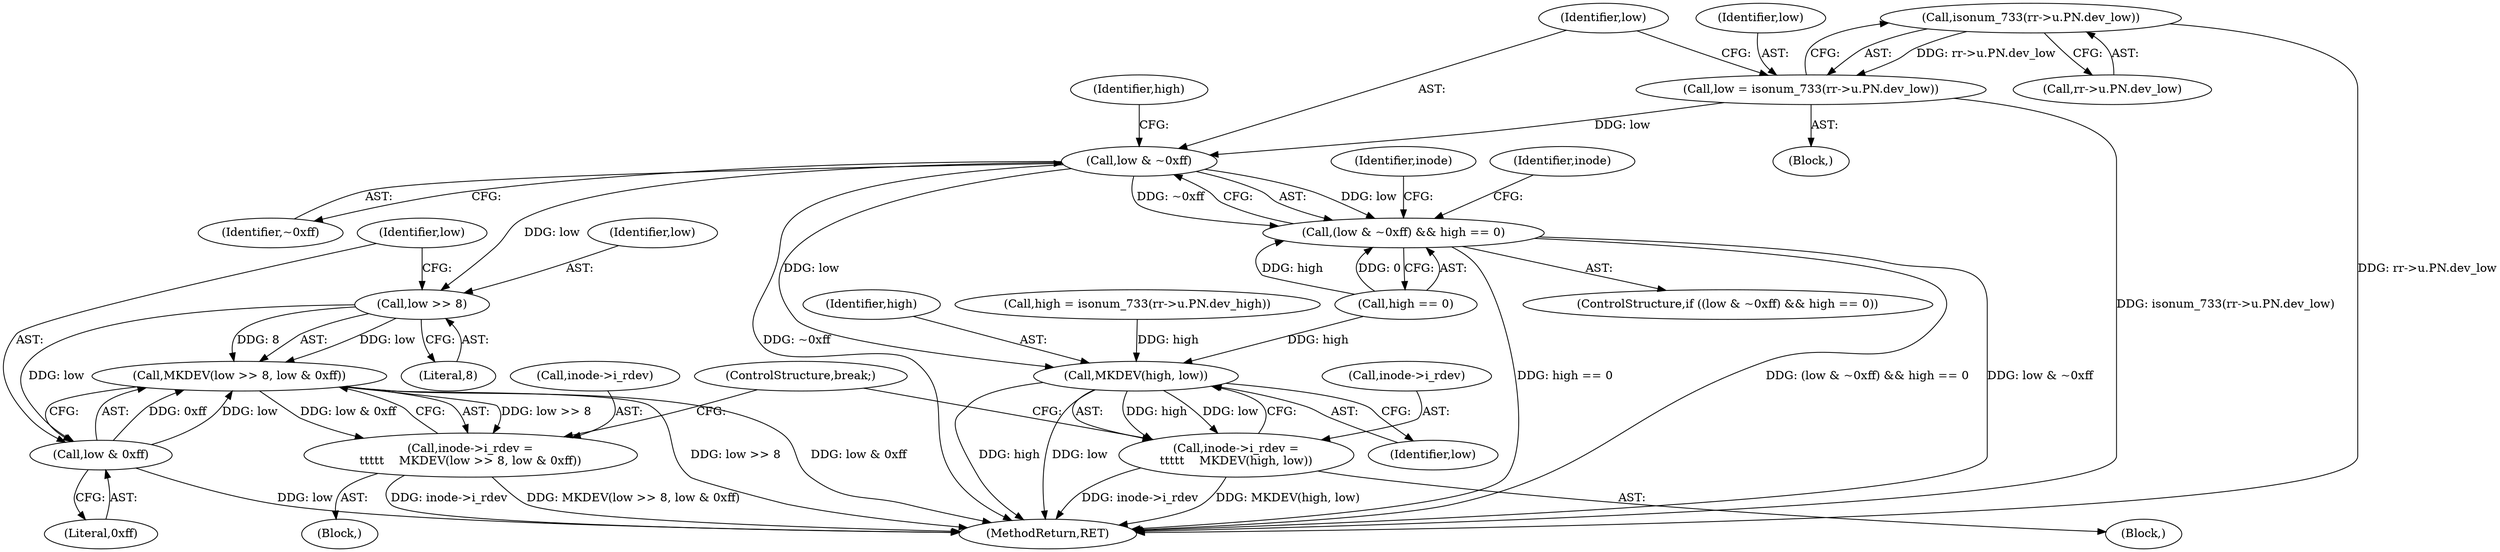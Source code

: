 digraph "0_linux_4e2024624e678f0ebb916e6192bd23c1f9fdf696@pointer" {
"1000398" [label="(Call,isonum_733(rr->u.PN.dev_low))"];
"1000396" [label="(Call,low = isonum_733(rr->u.PN.dev_low))"];
"1000408" [label="(Call,low & ~0xff)"];
"1000407" [label="(Call,(low & ~0xff) && high == 0)"];
"1000420" [label="(Call,low >> 8)"];
"1000419" [label="(Call,MKDEV(low >> 8, low & 0xff))"];
"1000415" [label="(Call,inode->i_rdev =\n\t\t\t\t\t    MKDEV(low >> 8, low & 0xff))"];
"1000423" [label="(Call,low & 0xff)"];
"1000432" [label="(Call,MKDEV(high, low))"];
"1000428" [label="(Call,inode->i_rdev =\n\t\t\t\t\t    MKDEV(high, low))"];
"1000424" [label="(Identifier,low)"];
"1000406" [label="(ControlStructure,if ((low & ~0xff) && high == 0))"];
"1000386" [label="(Call,high = isonum_733(rr->u.PN.dev_high))"];
"1000432" [label="(Call,MKDEV(high, low))"];
"1000408" [label="(Call,low & ~0xff)"];
"1000412" [label="(Identifier,high)"];
"1000423" [label="(Call,low & 0xff)"];
"1000422" [label="(Literal,8)"];
"1000419" [label="(Call,MKDEV(low >> 8, low & 0xff))"];
"1000398" [label="(Call,isonum_733(rr->u.PN.dev_low))"];
"1000420" [label="(Call,low >> 8)"];
"1000435" [label="(ControlStructure,break;)"];
"1000434" [label="(Identifier,low)"];
"1001009" [label="(MethodReturn,RET)"];
"1000399" [label="(Call,rr->u.PN.dev_low)"];
"1000427" [label="(Block,)"];
"1000411" [label="(Call,high == 0)"];
"1000414" [label="(Block,)"];
"1000433" [label="(Identifier,high)"];
"1000410" [label="(Identifier,~0xff)"];
"1000407" [label="(Call,(low & ~0xff) && high == 0)"];
"1000429" [label="(Call,inode->i_rdev)"];
"1000383" [label="(Block,)"];
"1000430" [label="(Identifier,inode)"];
"1000417" [label="(Identifier,inode)"];
"1000421" [label="(Identifier,low)"];
"1000415" [label="(Call,inode->i_rdev =\n\t\t\t\t\t    MKDEV(low >> 8, low & 0xff))"];
"1000428" [label="(Call,inode->i_rdev =\n\t\t\t\t\t    MKDEV(high, low))"];
"1000416" [label="(Call,inode->i_rdev)"];
"1000425" [label="(Literal,0xff)"];
"1000397" [label="(Identifier,low)"];
"1000396" [label="(Call,low = isonum_733(rr->u.PN.dev_low))"];
"1000409" [label="(Identifier,low)"];
"1000398" -> "1000396"  [label="AST: "];
"1000398" -> "1000399"  [label="CFG: "];
"1000399" -> "1000398"  [label="AST: "];
"1000396" -> "1000398"  [label="CFG: "];
"1000398" -> "1001009"  [label="DDG: rr->u.PN.dev_low"];
"1000398" -> "1000396"  [label="DDG: rr->u.PN.dev_low"];
"1000396" -> "1000383"  [label="AST: "];
"1000397" -> "1000396"  [label="AST: "];
"1000409" -> "1000396"  [label="CFG: "];
"1000396" -> "1001009"  [label="DDG: isonum_733(rr->u.PN.dev_low)"];
"1000396" -> "1000408"  [label="DDG: low"];
"1000408" -> "1000407"  [label="AST: "];
"1000408" -> "1000410"  [label="CFG: "];
"1000409" -> "1000408"  [label="AST: "];
"1000410" -> "1000408"  [label="AST: "];
"1000412" -> "1000408"  [label="CFG: "];
"1000407" -> "1000408"  [label="CFG: "];
"1000408" -> "1001009"  [label="DDG: ~0xff"];
"1000408" -> "1000407"  [label="DDG: low"];
"1000408" -> "1000407"  [label="DDG: ~0xff"];
"1000408" -> "1000420"  [label="DDG: low"];
"1000408" -> "1000432"  [label="DDG: low"];
"1000407" -> "1000406"  [label="AST: "];
"1000407" -> "1000411"  [label="CFG: "];
"1000411" -> "1000407"  [label="AST: "];
"1000417" -> "1000407"  [label="CFG: "];
"1000430" -> "1000407"  [label="CFG: "];
"1000407" -> "1001009"  [label="DDG: high == 0"];
"1000407" -> "1001009"  [label="DDG: (low & ~0xff) && high == 0"];
"1000407" -> "1001009"  [label="DDG: low & ~0xff"];
"1000411" -> "1000407"  [label="DDG: high"];
"1000411" -> "1000407"  [label="DDG: 0"];
"1000420" -> "1000419"  [label="AST: "];
"1000420" -> "1000422"  [label="CFG: "];
"1000421" -> "1000420"  [label="AST: "];
"1000422" -> "1000420"  [label="AST: "];
"1000424" -> "1000420"  [label="CFG: "];
"1000420" -> "1000419"  [label="DDG: low"];
"1000420" -> "1000419"  [label="DDG: 8"];
"1000420" -> "1000423"  [label="DDG: low"];
"1000419" -> "1000415"  [label="AST: "];
"1000419" -> "1000423"  [label="CFG: "];
"1000423" -> "1000419"  [label="AST: "];
"1000415" -> "1000419"  [label="CFG: "];
"1000419" -> "1001009"  [label="DDG: low >> 8"];
"1000419" -> "1001009"  [label="DDG: low & 0xff"];
"1000419" -> "1000415"  [label="DDG: low >> 8"];
"1000419" -> "1000415"  [label="DDG: low & 0xff"];
"1000423" -> "1000419"  [label="DDG: low"];
"1000423" -> "1000419"  [label="DDG: 0xff"];
"1000415" -> "1000414"  [label="AST: "];
"1000416" -> "1000415"  [label="AST: "];
"1000435" -> "1000415"  [label="CFG: "];
"1000415" -> "1001009"  [label="DDG: inode->i_rdev"];
"1000415" -> "1001009"  [label="DDG: MKDEV(low >> 8, low & 0xff)"];
"1000423" -> "1000425"  [label="CFG: "];
"1000424" -> "1000423"  [label="AST: "];
"1000425" -> "1000423"  [label="AST: "];
"1000423" -> "1001009"  [label="DDG: low"];
"1000432" -> "1000428"  [label="AST: "];
"1000432" -> "1000434"  [label="CFG: "];
"1000433" -> "1000432"  [label="AST: "];
"1000434" -> "1000432"  [label="AST: "];
"1000428" -> "1000432"  [label="CFG: "];
"1000432" -> "1001009"  [label="DDG: low"];
"1000432" -> "1001009"  [label="DDG: high"];
"1000432" -> "1000428"  [label="DDG: high"];
"1000432" -> "1000428"  [label="DDG: low"];
"1000411" -> "1000432"  [label="DDG: high"];
"1000386" -> "1000432"  [label="DDG: high"];
"1000428" -> "1000427"  [label="AST: "];
"1000429" -> "1000428"  [label="AST: "];
"1000435" -> "1000428"  [label="CFG: "];
"1000428" -> "1001009"  [label="DDG: MKDEV(high, low)"];
"1000428" -> "1001009"  [label="DDG: inode->i_rdev"];
}

